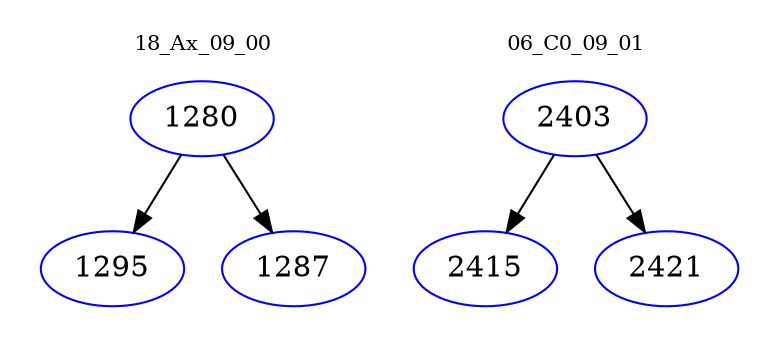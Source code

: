 digraph{
subgraph cluster_0 {
color = white
label = "18_Ax_09_00";
fontsize=10;
T0_1280 [label="1280", color="blue"]
T0_1280 -> T0_1295 [color="black"]
T0_1295 [label="1295", color="blue"]
T0_1280 -> T0_1287 [color="black"]
T0_1287 [label="1287", color="blue"]
}
subgraph cluster_1 {
color = white
label = "06_C0_09_01";
fontsize=10;
T1_2403 [label="2403", color="blue"]
T1_2403 -> T1_2415 [color="black"]
T1_2415 [label="2415", color="blue"]
T1_2403 -> T1_2421 [color="black"]
T1_2421 [label="2421", color="blue"]
}
}
